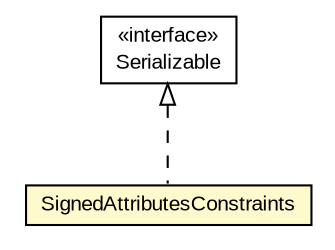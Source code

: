 #!/usr/local/bin/dot
#
# Class diagram 
# Generated by UMLGraph version R5_6-24-gf6e263 (http://www.umlgraph.org/)
#

digraph G {
	edge [fontname="arial",fontsize=10,labelfontname="arial",labelfontsize=10];
	node [fontname="arial",fontsize=10,shape=plaintext];
	nodesep=0.25;
	ranksep=0.5;
	// eu.europa.esig.jaxb.policy.SignedAttributesConstraints
	c656599 [label=<<table title="eu.europa.esig.jaxb.policy.SignedAttributesConstraints" border="0" cellborder="1" cellspacing="0" cellpadding="2" port="p" bgcolor="lemonChiffon" href="./SignedAttributesConstraints.html">
		<tr><td><table border="0" cellspacing="0" cellpadding="1">
<tr><td align="center" balign="center"> SignedAttributesConstraints </td></tr>
		</table></td></tr>
		</table>>, URL="./SignedAttributesConstraints.html", fontname="arial", fontcolor="black", fontsize=10.0];
	//eu.europa.esig.jaxb.policy.SignedAttributesConstraints implements java.io.Serializable
	c657296:p -> c656599:p [dir=back,arrowtail=empty,style=dashed];
	// java.io.Serializable
	c657296 [label=<<table title="java.io.Serializable" border="0" cellborder="1" cellspacing="0" cellpadding="2" port="p" href="http://java.sun.com/j2se/1.4.2/docs/api/java/io/Serializable.html">
		<tr><td><table border="0" cellspacing="0" cellpadding="1">
<tr><td align="center" balign="center"> &#171;interface&#187; </td></tr>
<tr><td align="center" balign="center"> Serializable </td></tr>
		</table></td></tr>
		</table>>, URL="http://java.sun.com/j2se/1.4.2/docs/api/java/io/Serializable.html", fontname="arial", fontcolor="black", fontsize=10.0];
}

